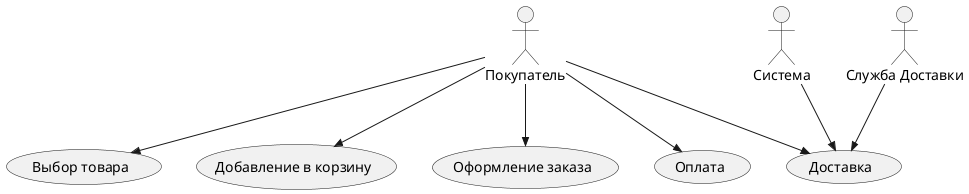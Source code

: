 @startuml
actor Customer as "Покупатель"
actor System as "Система"
actor DeliveryService as "Служба Доставки"

usecase SelectProduct as "Выбор товара"
usecase AddToCart as "Добавление в корзину"
usecase Checkout as "Оформление заказа"
usecase MakePayment as "Оплата"
usecase ArrangeDelivery as "Доставка"

Customer -->> SelectProduct
Customer -->> AddToCart
Customer -->> Checkout
Customer -->> MakePayment
Customer -->> ArrangeDelivery

System -->> ArrangeDelivery
DeliveryService -->> ArrangeDelivery
@enduml
